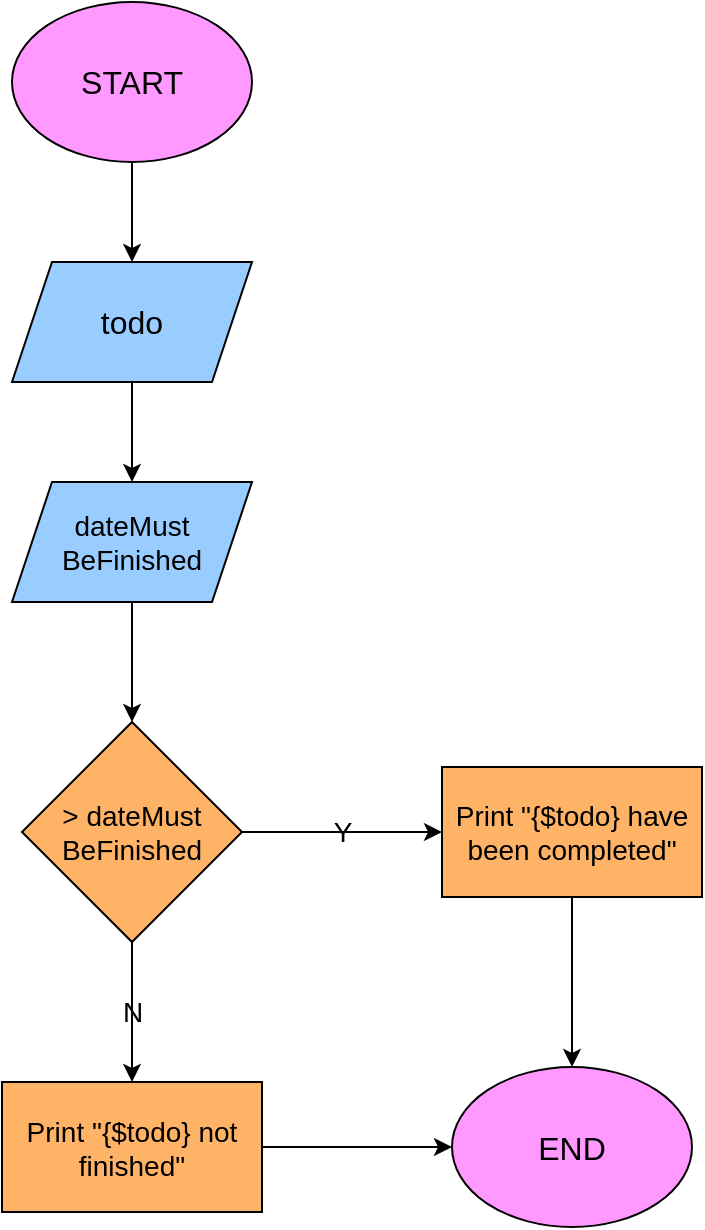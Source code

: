 <mxfile>
    <diagram id="0FiceGBSdm_DxNLLdShy" name="Page-1">
        <mxGraphModel dx="1022" dy="597" grid="1" gridSize="10" guides="1" tooltips="1" connect="1" arrows="1" fold="1" page="1" pageScale="1" pageWidth="850" pageHeight="1100" background="#ffffff" math="0" shadow="0">
            <root>
                <mxCell id="0"/>
                <mxCell id="1" parent="0"/>
                <mxCell id="2" value="&lt;p&gt;&lt;font color=&quot;#000000&quot; style=&quot;font-size: 16px&quot;&gt;START&lt;/font&gt;&lt;/p&gt;" style="ellipse;whiteSpace=wrap;html=1;fillColor=#FF99FF;strokeColor=#000000;" vertex="1" parent="1">
                    <mxGeometry x="110" y="133" width="120" height="80" as="geometry"/>
                </mxCell>
                <mxCell id="3" value="&lt;font style=&quot;font-size: 16px&quot; color=&quot;#000000&quot;&gt;todo&lt;/font&gt;" style="shape=parallelogram;perimeter=parallelogramPerimeter;whiteSpace=wrap;html=1;fixedSize=1;strokeColor=#000000;fillColor=#99CCFF;" vertex="1" parent="1">
                    <mxGeometry x="110" y="263" width="120" height="60" as="geometry"/>
                </mxCell>
                <mxCell id="6" value="&lt;font style=&quot;font-size: 14px&quot; color=&quot;#000000&quot;&gt;dateMust&lt;br&gt;BeFinished&lt;/font&gt;" style="shape=parallelogram;perimeter=parallelogramPerimeter;whiteSpace=wrap;html=1;fixedSize=1;strokeColor=#000000;fillColor=#99CCFF;" vertex="1" parent="1">
                    <mxGeometry x="110" y="373" width="120" height="60" as="geometry"/>
                </mxCell>
                <mxCell id="14" value="" style="endArrow=classic;html=1;fontFamily=Helvetica;fontSize=14;fontColor=#000000;strokeColor=#000000;exitX=0.5;exitY=1;exitDx=0;exitDy=0;entryX=0.5;entryY=0;entryDx=0;entryDy=0;" edge="1" parent="1" source="2" target="3">
                    <mxGeometry width="50" height="50" relative="1" as="geometry">
                        <mxPoint x="160" y="263" as="sourcePoint"/>
                        <mxPoint x="210" y="213" as="targetPoint"/>
                    </mxGeometry>
                </mxCell>
                <mxCell id="15" value="" style="endArrow=classic;html=1;fontFamily=Helvetica;fontSize=14;fontColor=#000000;strokeColor=#000000;exitX=0.5;exitY=1;exitDx=0;exitDy=0;entryX=0.5;entryY=0;entryDx=0;entryDy=0;" edge="1" parent="1" source="3" target="6">
                    <mxGeometry width="50" height="50" relative="1" as="geometry">
                        <mxPoint x="150" y="373" as="sourcePoint"/>
                        <mxPoint x="170" y="363" as="targetPoint"/>
                    </mxGeometry>
                </mxCell>
                <mxCell id="17" value="" style="endArrow=classic;html=1;fontFamily=Helvetica;fontSize=14;fontColor=#000000;strokeColor=#000000;exitX=0.5;exitY=1;exitDx=0;exitDy=0;" edge="1" parent="1" source="6">
                    <mxGeometry width="50" height="50" relative="1" as="geometry">
                        <mxPoint x="160" y="523" as="sourcePoint"/>
                        <mxPoint x="170" y="493" as="targetPoint"/>
                    </mxGeometry>
                </mxCell>
                <mxCell id="18" value="&amp;gt; dateMust&lt;br&gt;BeFinished" style="rhombus;whiteSpace=wrap;html=1;labelBackgroundColor=none;fontFamily=Helvetica;fontSize=14;fontColor=#000000;strokeColor=#000000;fillColor=#FFB366;" vertex="1" parent="1">
                    <mxGeometry x="115" y="493" width="110" height="110" as="geometry"/>
                </mxCell>
                <mxCell id="22" value="Print &quot;{$todo} have been completed&quot;" style="rounded=0;whiteSpace=wrap;html=1;labelBackgroundColor=none;fontFamily=Helvetica;fontSize=14;fontColor=#000000;strokeColor=#000000;fillColor=#FFB366;" vertex="1" parent="1">
                    <mxGeometry x="325" y="515.5" width="130" height="65" as="geometry"/>
                </mxCell>
                <mxCell id="23" value="" style="endArrow=classic;html=1;fontFamily=Helvetica;fontSize=14;fontColor=#000000;strokeColor=#000000;exitX=1;exitY=0.5;exitDx=0;exitDy=0;entryX=0;entryY=0.5;entryDx=0;entryDy=0;" edge="1" parent="1" source="18" target="22">
                    <mxGeometry relative="1" as="geometry">
                        <mxPoint x="250" y="553" as="sourcePoint"/>
                        <mxPoint x="280" y="548" as="targetPoint"/>
                    </mxGeometry>
                </mxCell>
                <mxCell id="24" value="Y" style="edgeLabel;resizable=0;html=1;align=center;verticalAlign=middle;labelBackgroundColor=none;fontFamily=Helvetica;fontSize=14;fontColor=#000000;strokeColor=#000000;fillColor=#FFB366;" connectable="0" vertex="1" parent="23">
                    <mxGeometry relative="1" as="geometry"/>
                </mxCell>
                <mxCell id="25" value="" style="endArrow=classic;html=1;fontFamily=Helvetica;fontSize=14;fontColor=#000000;strokeColor=#000000;exitX=0.5;exitY=1;exitDx=0;exitDy=0;entryX=0.5;entryY=0;entryDx=0;entryDy=0;" edge="1" parent="1" source="18" target="27">
                    <mxGeometry relative="1" as="geometry">
                        <mxPoint x="170" y="642" as="sourcePoint"/>
                        <mxPoint x="170" y="663" as="targetPoint"/>
                    </mxGeometry>
                </mxCell>
                <mxCell id="26" value="N" style="edgeLabel;resizable=0;html=1;align=center;verticalAlign=middle;labelBackgroundColor=none;fontFamily=Helvetica;fontSize=14;fontColor=#000000;strokeColor=#000000;fillColor=#FFB366;" connectable="0" vertex="1" parent="25">
                    <mxGeometry relative="1" as="geometry"/>
                </mxCell>
                <mxCell id="27" value="Print &quot;{$todo} not finished&quot;" style="rounded=0;whiteSpace=wrap;html=1;labelBackgroundColor=none;fontFamily=Helvetica;fontSize=14;fontColor=#000000;strokeColor=#000000;fillColor=#FFB366;" vertex="1" parent="1">
                    <mxGeometry x="105" y="673" width="130" height="65" as="geometry"/>
                </mxCell>
                <mxCell id="29" value="&lt;p&gt;&lt;font color=&quot;#000000&quot; style=&quot;font-size: 16px&quot;&gt;END&lt;/font&gt;&lt;/p&gt;" style="ellipse;whiteSpace=wrap;html=1;fillColor=#FF99FF;strokeColor=#000000;" vertex="1" parent="1">
                    <mxGeometry x="330" y="665.5" width="120" height="80" as="geometry"/>
                </mxCell>
                <mxCell id="30" value="" style="endArrow=classic;html=1;fontFamily=Helvetica;fontSize=14;fontColor=none;strokeColor=#000000;exitX=1;exitY=0.5;exitDx=0;exitDy=0;entryX=0;entryY=0.5;entryDx=0;entryDy=0;" edge="1" parent="1" source="27" target="29">
                    <mxGeometry width="50" height="50" relative="1" as="geometry">
                        <mxPoint x="260" y="743" as="sourcePoint"/>
                        <mxPoint x="310" y="693" as="targetPoint"/>
                    </mxGeometry>
                </mxCell>
                <mxCell id="31" value="" style="endArrow=classic;html=1;fontFamily=Helvetica;fontSize=14;fontColor=none;strokeColor=#000000;exitX=0.5;exitY=1;exitDx=0;exitDy=0;entryX=0.5;entryY=0;entryDx=0;entryDy=0;" edge="1" parent="1" source="22" target="29">
                    <mxGeometry width="50" height="50" relative="1" as="geometry">
                        <mxPoint x="355" y="613" as="sourcePoint"/>
                        <mxPoint x="450" y="613" as="targetPoint"/>
                    </mxGeometry>
                </mxCell>
            </root>
        </mxGraphModel>
    </diagram>
</mxfile>
